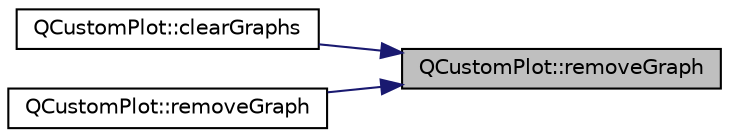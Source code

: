 digraph "QCustomPlot::removeGraph"
{
 // LATEX_PDF_SIZE
  edge [fontname="Helvetica",fontsize="10",labelfontname="Helvetica",labelfontsize="10"];
  node [fontname="Helvetica",fontsize="10",shape=record];
  rankdir="RL";
  Node1 [label="QCustomPlot::removeGraph",height=0.2,width=0.4,color="black", fillcolor="grey75", style="filled", fontcolor="black",tooltip=" "];
  Node1 -> Node2 [dir="back",color="midnightblue",fontsize="10",style="solid",fontname="Helvetica"];
  Node2 [label="QCustomPlot::clearGraphs",height=0.2,width=0.4,color="black", fillcolor="white", style="filled",URL="$classQCustomPlot.html#ab0f3abff2d2f7df3668b5836f39207fa",tooltip=" "];
  Node1 -> Node3 [dir="back",color="midnightblue",fontsize="10",style="solid",fontname="Helvetica"];
  Node3 [label="QCustomPlot::removeGraph",height=0.2,width=0.4,color="black", fillcolor="white", style="filled",URL="$classQCustomPlot.html#a9554b3d2d5b10c0f884bd4010b6c192c",tooltip=" "];
}
